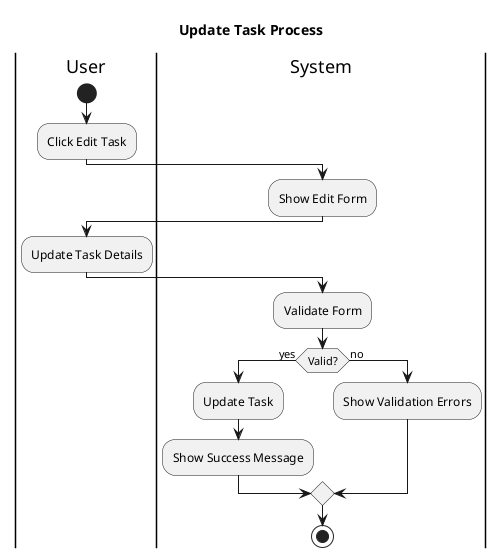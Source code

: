 @startuml task_update
title Update Task Process

|User|
start
:Click Edit Task;

|System|
:Show Edit Form;

|User|
:Update Task Details;

|System|
:Validate Form;

if (Valid?) then (yes)
  :Update Task;
  :Show Success Message;
else (no)
  :Show Validation Errors;
endif

stop

@enduml
